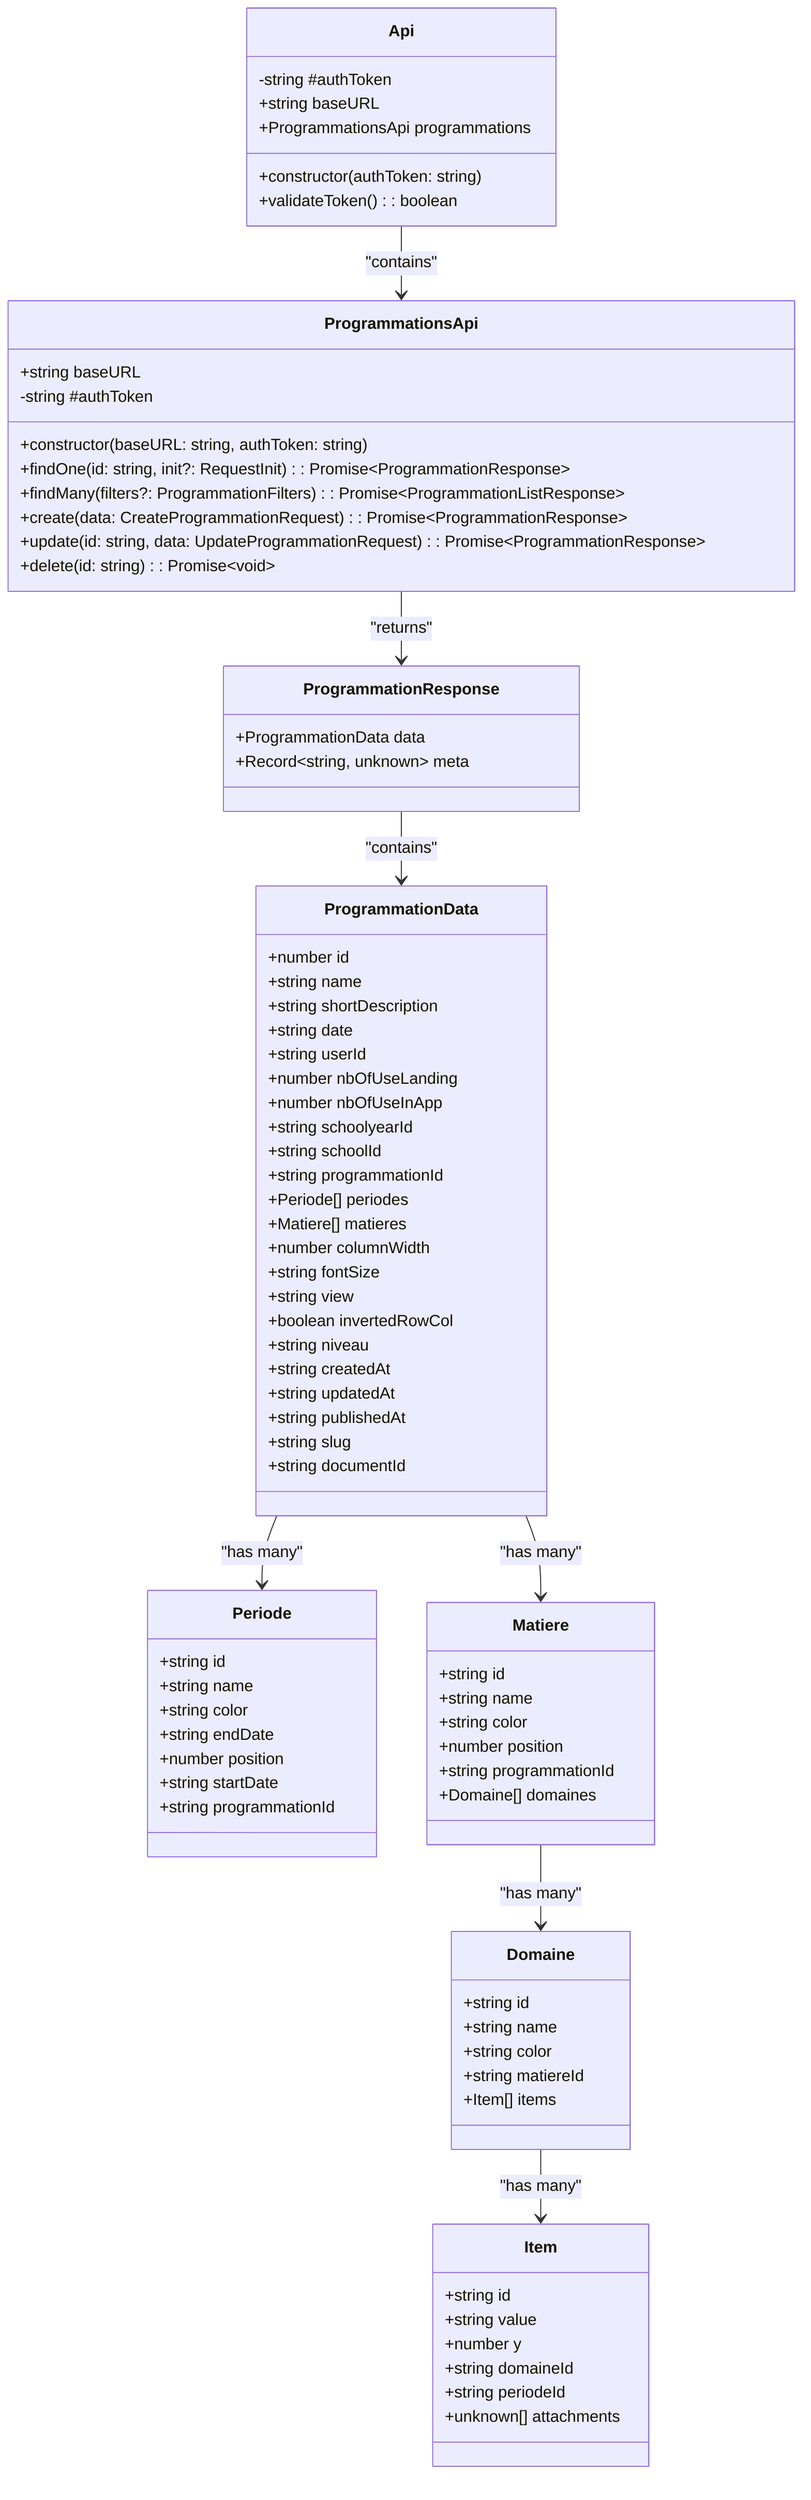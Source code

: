 classDiagram
    class Api {
        -string #authToken
        +string baseURL
        +ProgrammationsApi programmations
        +constructor(authToken: string)
        +validateToken(): boolean
    }

    class ProgrammationsApi {
        +string baseURL
        -string #authToken
        +constructor(baseURL: string, authToken: string)
        +findOne(id: string, init?: RequestInit): Promise~ProgrammationResponse~
        +findMany(filters?: ProgrammationFilters): Promise~ProgrammationListResponse~
        +create(data: CreateProgrammationRequest): Promise~ProgrammationResponse~
        +update(id: string, data: UpdateProgrammationRequest): Promise~ProgrammationResponse~
        +delete(id: string): Promise~void~
    }

    class ProgrammationResponse {
        +ProgrammationData data
        +Record~string, unknown~ meta
    }

    class ProgrammationData {
        +number id
        +string name
        +string shortDescription
        +string date
        +string userId
        +number nbOfUseLanding
        +number nbOfUseInApp
        +string schoolyearId
        +string schoolId
        +string programmationId
        +Periode[] periodes
        +Matiere[] matieres
        +number columnWidth
        +string fontSize
        +string view
        +boolean invertedRowCol
        +string niveau
        +string createdAt
        +string updatedAt
        +string publishedAt
        +string slug
        +string documentId
    }

    class Periode {
        +string id
        +string name
        +string color
        +string endDate
        +number position
        +string startDate
        +string programmationId
    }

    class Matiere {
        +string id
        +string name
        +string color
        +number position
        +string programmationId
        +Domaine[] domaines
    }

    class Domaine {
        +string id
        +string name
        +string color
        +string matiereId
        +Item[] items
    }

    class Item {
        +string id
        +string value
        +number y
        +string domaineId
        +string periodeId
        +unknown[] attachments
    }

    %% Relationships
    Api --> ProgrammationsApi : "contains"
    ProgrammationsApi --> ProgrammationResponse : "returns"
    ProgrammationResponse --> ProgrammationData : "contains"
    ProgrammationData --> Periode : "has many"
    ProgrammationData --> Matiere : "has many"
    Matiere --> Domaine : "has many"
    Domaine --> Item : "has many"